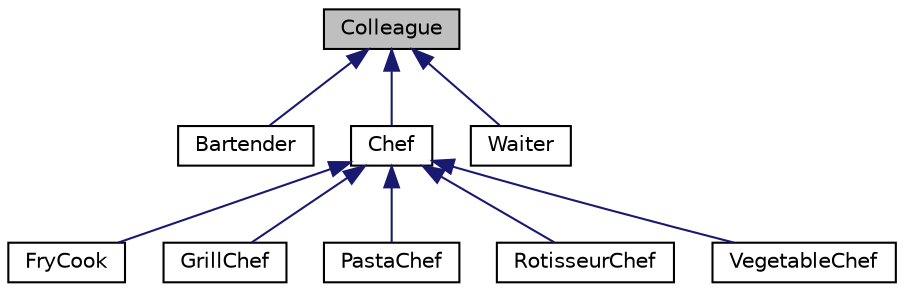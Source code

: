 digraph "Colleague"
{
 // LATEX_PDF_SIZE
  edge [fontname="Helvetica",fontsize="10",labelfontname="Helvetica",labelfontsize="10"];
  node [fontname="Helvetica",fontsize="10",shape=record];
  Node1 [label="Colleague",height=0.2,width=0.4,color="black", fillcolor="grey75", style="filled", fontcolor="black",tooltip="The Colleague class is an abstract base class that defines the interface for objects that communicate..."];
  Node1 -> Node2 [dir="back",color="midnightblue",fontsize="10",style="solid",fontname="Helvetica"];
  Node2 [label="Bartender",height=0.2,width=0.4,color="black", fillcolor="white", style="filled",URL="$classBartender.html",tooltip="The Bartender class is a concrete Colleague in the Mediator design pattern."];
  Node1 -> Node3 [dir="back",color="midnightblue",fontsize="10",style="solid",fontname="Helvetica"];
  Node3 [label="Chef",height=0.2,width=0.4,color="black", fillcolor="white", style="filled",URL="$classChef.html",tooltip="The Chef class is an abstract base class that defines the interface for creating meals and receiving ..."];
  Node3 -> Node4 [dir="back",color="midnightblue",fontsize="10",style="solid",fontname="Helvetica"];
  Node4 [label="FryCook",height=0.2,width=0.4,color="black", fillcolor="white", style="filled",URL="$classFryCook.html",tooltip=" "];
  Node3 -> Node5 [dir="back",color="midnightblue",fontsize="10",style="solid",fontname="Helvetica"];
  Node5 [label="GrillChef",height=0.2,width=0.4,color="black", fillcolor="white", style="filled",URL="$classGrillChef.html",tooltip="The GrillChef class is a concrete class that inherits from the Chef abstract class."];
  Node3 -> Node6 [dir="back",color="midnightblue",fontsize="10",style="solid",fontname="Helvetica"];
  Node6 [label="PastaChef",height=0.2,width=0.4,color="black", fillcolor="white", style="filled",URL="$classPastaChef.html",tooltip=" "];
  Node3 -> Node7 [dir="back",color="midnightblue",fontsize="10",style="solid",fontname="Helvetica"];
  Node7 [label="RotisseurChef",height=0.2,width=0.4,color="black", fillcolor="white", style="filled",URL="$classRotisseurChef.html",tooltip=" "];
  Node3 -> Node8 [dir="back",color="midnightblue",fontsize="10",style="solid",fontname="Helvetica"];
  Node8 [label="VegetableChef",height=0.2,width=0.4,color="black", fillcolor="white", style="filled",URL="$classVegetableChef.html",tooltip="A class representing a vegetable chef that inherits from Chef."];
  Node1 -> Node9 [dir="back",color="midnightblue",fontsize="10",style="solid",fontname="Helvetica"];
  Node9 [label="Waiter",height=0.2,width=0.4,color="black", fillcolor="white", style="filled",URL="$classWaiter.html",tooltip="The Waiter class represents a colleague who takes orders from tables, presents food and drinks to tab..."];
}
